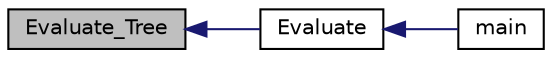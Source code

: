 digraph "Evaluate_Tree"
{
  edge [fontname="Helvetica",fontsize="10",labelfontname="Helvetica",labelfontsize="10"];
  node [fontname="Helvetica",fontsize="10",shape=record];
  rankdir="LR";
  Node1 [label="Evaluate_Tree",height=0.2,width=0.4,color="black", fillcolor="grey75", style="filled", fontcolor="black"];
  Node1 -> Node2 [dir="back",color="midnightblue",fontsize="10",style="solid",fontname="Helvetica"];
  Node2 [label="Evaluate",height=0.2,width=0.4,color="black", fillcolor="white", style="filled",URL="$Evaluate_8cpp.html#a5d3c299a17a0f0bfb94634b82449ddba",tooltip="Parses a complex command and calls Evaluate_Tree on the AST obtained from parsing. "];
  Node2 -> Node3 [dir="back",color="midnightblue",fontsize="10",style="solid",fontname="Helvetica"];
  Node3 [label="main",height=0.2,width=0.4,color="black", fillcolor="white", style="filled",URL="$shell_2src_2main_8cpp.html#a0ddf1224851353fc92bfbff6f499fa97"];
}
